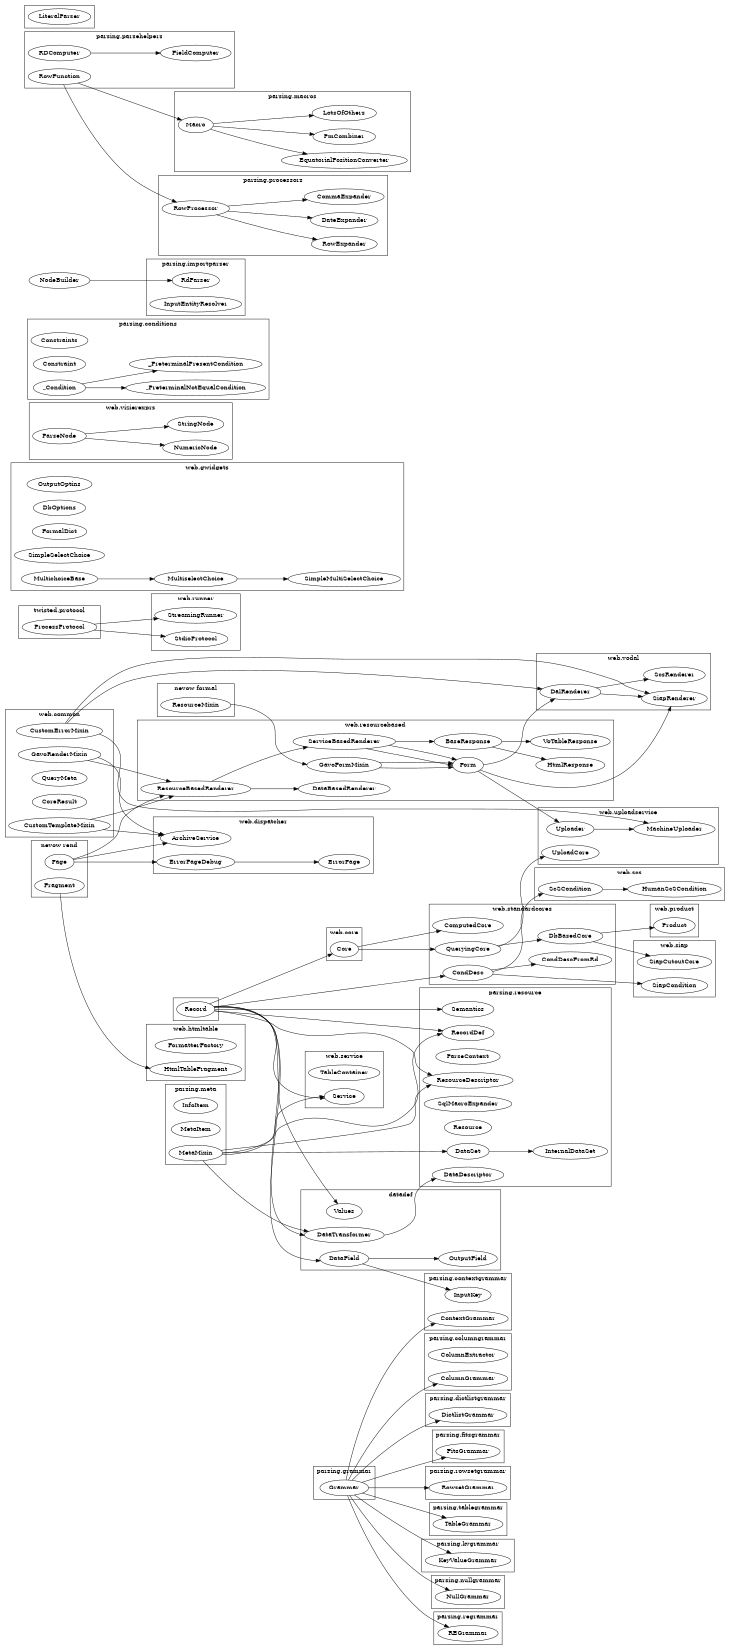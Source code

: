 digraph G { 
	overlap="scale";
	orientation="protrait";
	rank="sink";
	rankdir="LR";
	size="8,11";

subgraph cluster_resourcebased {
	label = "web.resourcebased";
	Form;
	GavoFormMixin;
	ResourceBasedRenderer -> DataBasedRenderer;
	ResourceBasedRenderer -> ServiceBasedRenderer;
	VoTableResponse;
	HtmlResponse;
	BaseResponse -> HtmlResponse;
	BaseResponse -> VoTableResponse;
	ServiceBasedRenderer -> BaseResponse;
	Form;
	GavoFormMixin -> Form;
	ServiceBasedRenderer -> Form;
}

subgraph cluster_runner {
	label = "web.runner";
	StreamingRunner;
	StdioProtocol;
}

subgraph cluster_protocol {
	label = "twisted.protocol";
	ProcessProtocol -> StreamingRunner;
	ProcessProtocol -> StdioProtocol;
}

subgraph cluster_scs {
	label = "web.scs";
	ScSCondition -> HumanScSCondition;
}

subgraph cluster_service {
	label = "web.service";
	TableContainer;
	Service;
}

subgraph cluster_siap {
	label = "web.siap";
	SiapCondition;
	SiapCutoutCore;
}


subgraph "cluster_web.common" {
	label = "web.common";
	CustomErrorMixin;
	GavoRenderMixin;
	QueryMeta;
	CoreResult;
	CustomTemplateMixin;
}

subgraph cluster_core {
	label = "web.core";
	Core;
}

subgraph cluster_dispatcher {
	label = "web.dispatcher";
	ErrorPageDebug -> ErrorPage;
	ArchiveService;
}

subgraph cluster_gwidgets {
	label = "web.gwidgets";
	OutputOptins;
	DbOptions;
	FormalDict;
	SimpleSelectChoice;
	MultichoiceBase -> MultiselectChoice -> SimpleMultiSelectChoice;
}

subgraph cluster_htmltable {
	label = "web.htmltable";
	FormatterFactory;
	HtmlTableFragment;
}

subgraph cluster_product {
	label = "web.product";
	Product;
}

subgraph cluster_standardcores {
	label = "web.standardcores";
	CondDesc;
	CondDesc -> CondDescFromRd;
	QueryingCore;
	ComputedCore;
	QueryingCore -> DbBasedCore;
	DbBasedCore;
}

subgraph cluster_uploadservice {
	label = "web.uploadservice";
	UploadCore;
	Uploader -> MachineUploader;
}

subgraph cluster_vizierexprs {
	label = "web.vizierexprs";
	ParseNode -> NumericNode;
	ParseNode -> StringNode;
}

subgraph cluster_vodal {
	label = "web.vodal";
	DalRenderer -> ScsRenderer;
	DalRenderer -> SiapRenderer;
}

subgraph cluster_columngrammar {
	label = "parsing.columngrammar";
	ColumnExtractor;
	ColumnGrammar;
}

subgraph cluster_parsing_conditions {
	label = "parsing.conditions";
	Constraints;
	Constraint;
	_Condition -> _PreterminalNotEqualCondition;
	_Condition -> _PreterminalPresentCondition;
}

subgraph cluster_contextgrammar {
	label = "parsing.contextgrammar";
	InputKey;
	ContextGrammar;
}

subgraph cluster_dictlistgrammar {
	label = "parsing.dictlistgrammar";
	DictlistGrammar;
}

subgraph cluster_fitsgrammar {
	label = "parsing.fitsgrammar";
	FitsGrammar;
}

subgraph cluster_rowsetgrammar {
	label = "parsing.rowsetgrammar";
	RowsetGrammar;
}

subgraph cluster_tablegrammar {
	label = "parsing.tablegrammar";
	TableGrammar;
}


subgraph cluster_kvgrammar {
	label = "parsing.kvgrammar";
	KeyValueGrammar;
}

subgraph cluster_nullgrammar {
	label = "parsing.nullgrammar";
	NullGrammar;
}

subgraph cluster_regrammar {
	label = "parsing.regrammar";
	REGrammar;
}


subgraph cluster_grammar {
	label = "parsing.grammar";
	Grammar;
}

subgraph cluster_importparser {
	label = "parsing.importparser";
	RdParser;
	InputEntityResolver;
}

subgraph cluster_macros {
	label = "parsing.macros";
	Macro -> EquatorialPositionConverter;
	Macro -> PmCombiner;
	Macro -> LotsOfOthers;
}

subgraph cluster_meta {
	label = "parsing.meta";
	InfoItem;
	MetaItem;
	MetaMixin;
}

subgraph cluster_parsehelpers {
	label = "parsing.parsehelpers";
	RowFunction;
	RDComputer -> FieldComputer;
}

subgraph cluster_processors {
	label = "parsing.processors";
	RowProcessor -> RowExpander;
	RowProcessor -> DateExpander;
	RowProcessor -> CommaExpander;
}

subgraph cluster_resource {
	label = "parsing.resource";
	Semantics;
	RecordDef;
	ParseContext;
	DataSet -> InternalDataSet;
	SqlMacroExpander;
	Resource;
	ResourceDescriptor;
	DataDescriptor;
}
	
subgraph cluster_typeconversion {
	LiteralParser;
}
	

subgraph cluster_record {
	Record;
}

subgraph cluster_datadef {
	label = "datadef";
	DataField -> OutputField;
	DataTransformer;
	Values;
}

subgraph cluster_formal {
	label = "nevow formal";
	ResourceMixin;
}

subgraph "cluster_nevow.rend" {
	label = "nevow rend";
	Page;
	Fragment;
}


	CustomErrorMixin -> SiapRenderer;
	Form -> SiapRenderer;
	GavoFormMixin -> 	Form;
	ServiceBasedRenderer -> 	Form;
	ResourceMixin -> 	GavoFormMixin;
	GavoRenderMixin -> 	ResourceBasedRenderer;
	Page -> 	ResourceBasedRenderer;
	CustomTemplateMixin -> 	ResourceBasedRenderer;

	Page -> ErrorPageDebug;
	CustomTemplateMixin -> ArchiveService;
	GavoRenderMixin -> ArchiveService;
	Page -> ArchiveService;

	Fragment -> HtmlTableFragment;

	DbBasedCore -> Product;

	Record -> CondDesc;
	Record -> Core;

	Core->QueryingCore;
	Core->ComputedCore;

	CondDesc -> ScSCondition;

	Record -> Service;
	MetaMixin -> Service;

	CondDesc -> SiapCondition;
	DbBasedCore -> SiapCutoutCore;

	QueryingCore -> UploadCore;
	Form -> Uploader;
	CustomErrorMixin -> MachineUploader;

	CustomErrorMixin -> DalRenderer;
	Form -> DalRenderer;

	Grammar -> ColumnGrammar;
	Grammar -> ContextGrammar;
	Grammar -> DictlistGrammar;
	Grammar -> FitsGrammar;
	Grammar -> KeyValueGrammar;
	Grammar -> NullGrammar;
	Grammar -> REGrammar;
	Grammar -> RowsetGrammar;
	Grammar -> TableGrammar;

	DataField -> InputKey;

	NodeBuilder -> RdParser;

	RowFunction -> Macro;
	RowFunction -> RowProcessor;

	Record -> Semantics;
	Record -> RecordDef;
	MetaMixin -> RecordDef;
	MetaMixin -> DataSet;
	Record -> ResourceDescriptor;
	MetaMixin -> ResourceDescriptor;
	DataTransformer -> DataDescriptor;

	Record -> DataField;
	Record -> DataTransformer;
	MetaMixin -> DataTransformer;
	Record -> Values;
}

